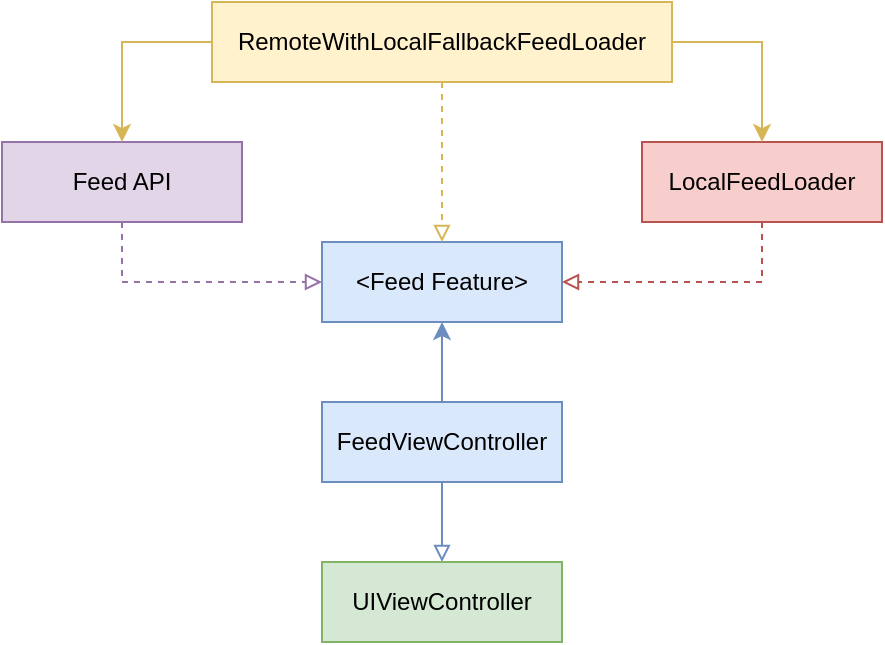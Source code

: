 <mxfile version="23.0.2" type="device">
  <diagram name="Page-1" id="4CBD3VnwQWzehkJw3ZWx">
    <mxGraphModel dx="493" dy="502" grid="1" gridSize="10" guides="1" tooltips="1" connect="1" arrows="1" fold="1" page="1" pageScale="1" pageWidth="850" pageHeight="1100" math="0" shadow="0">
      <root>
        <mxCell id="0" />
        <mxCell id="1" parent="0" />
        <mxCell id="JwGnKno2hkkxg9hwM9Cn-3" style="edgeStyle=orthogonalEdgeStyle;rounded=0;orthogonalLoop=1;jettySize=auto;html=1;entryX=0.5;entryY=0;entryDx=0;entryDy=0;endArrow=block;endFill=0;fillColor=#dae8fc;strokeColor=#6c8ebf;" parent="1" source="JwGnKno2hkkxg9hwM9Cn-1" target="JwGnKno2hkkxg9hwM9Cn-2" edge="1">
          <mxGeometry relative="1" as="geometry" />
        </mxCell>
        <mxCell id="JwGnKno2hkkxg9hwM9Cn-6" style="edgeStyle=orthogonalEdgeStyle;rounded=0;orthogonalLoop=1;jettySize=auto;html=1;entryX=0.5;entryY=1;entryDx=0;entryDy=0;fillColor=#dae8fc;strokeColor=#6c8ebf;" parent="1" source="JwGnKno2hkkxg9hwM9Cn-1" target="JwGnKno2hkkxg9hwM9Cn-4" edge="1">
          <mxGeometry relative="1" as="geometry" />
        </mxCell>
        <mxCell id="JwGnKno2hkkxg9hwM9Cn-1" value="FeedViewController" style="rounded=0;whiteSpace=wrap;html=1;fillColor=#dae8fc;strokeColor=#6c8ebf;" parent="1" vertex="1">
          <mxGeometry x="360" y="400" width="120" height="40" as="geometry" />
        </mxCell>
        <mxCell id="JwGnKno2hkkxg9hwM9Cn-2" value="UIViewController" style="rounded=0;whiteSpace=wrap;html=1;fillColor=#d5e8d4;strokeColor=#82b366;" parent="1" vertex="1">
          <mxGeometry x="360" y="480" width="120" height="40" as="geometry" />
        </mxCell>
        <mxCell id="JwGnKno2hkkxg9hwM9Cn-4" value="&amp;lt;Feed Feature&amp;gt;" style="rounded=0;whiteSpace=wrap;html=1;fillColor=#dae8fc;strokeColor=#6c8ebf;" parent="1" vertex="1">
          <mxGeometry x="360" y="320" width="120" height="40" as="geometry" />
        </mxCell>
        <mxCell id="JwGnKno2hkkxg9hwM9Cn-10" style="edgeStyle=orthogonalEdgeStyle;rounded=0;orthogonalLoop=1;jettySize=auto;html=1;entryX=0;entryY=0.5;entryDx=0;entryDy=0;dashed=1;endArrow=block;endFill=0;fillColor=#e1d5e7;strokeColor=#9673a6;exitX=0.5;exitY=1;exitDx=0;exitDy=0;" parent="1" source="JwGnKno2hkkxg9hwM9Cn-9" target="JwGnKno2hkkxg9hwM9Cn-4" edge="1">
          <mxGeometry relative="1" as="geometry" />
        </mxCell>
        <mxCell id="JwGnKno2hkkxg9hwM9Cn-9" value="Feed API" style="rounded=0;whiteSpace=wrap;html=1;fillColor=#e1d5e7;strokeColor=#9673a6;" parent="1" vertex="1">
          <mxGeometry x="200" y="270" width="120" height="40" as="geometry" />
        </mxCell>
        <mxCell id="JwGnKno2hkkxg9hwM9Cn-12" value="LocalFeedLoader" style="rounded=0;whiteSpace=wrap;html=1;fillColor=#f8cecc;strokeColor=#b85450;" parent="1" vertex="1">
          <mxGeometry x="520" y="270" width="120" height="40" as="geometry" />
        </mxCell>
        <mxCell id="JwGnKno2hkkxg9hwM9Cn-13" style="edgeStyle=orthogonalEdgeStyle;rounded=0;orthogonalLoop=1;jettySize=auto;html=1;entryX=1;entryY=0.5;entryDx=0;entryDy=0;dashed=1;endArrow=block;endFill=0;fillColor=#f8cecc;strokeColor=#b85450;exitX=0.5;exitY=1;exitDx=0;exitDy=0;" parent="1" source="JwGnKno2hkkxg9hwM9Cn-12" target="JwGnKno2hkkxg9hwM9Cn-4" edge="1">
          <mxGeometry relative="1" as="geometry">
            <mxPoint x="680" y="330" as="targetPoint" />
          </mxGeometry>
        </mxCell>
        <mxCell id="JwGnKno2hkkxg9hwM9Cn-15" style="edgeStyle=orthogonalEdgeStyle;rounded=0;orthogonalLoop=1;jettySize=auto;html=1;entryX=0.5;entryY=0;entryDx=0;entryDy=0;exitX=0;exitY=0.5;exitDx=0;exitDy=0;fillColor=#fff2cc;strokeColor=#d6b656;" parent="1" source="JwGnKno2hkkxg9hwM9Cn-14" target="JwGnKno2hkkxg9hwM9Cn-9" edge="1">
          <mxGeometry relative="1" as="geometry" />
        </mxCell>
        <mxCell id="JwGnKno2hkkxg9hwM9Cn-16" style="edgeStyle=orthogonalEdgeStyle;rounded=0;orthogonalLoop=1;jettySize=auto;html=1;entryX=0.5;entryY=0;entryDx=0;entryDy=0;exitX=1;exitY=0.5;exitDx=0;exitDy=0;fillColor=#fff2cc;strokeColor=#d6b656;" parent="1" source="JwGnKno2hkkxg9hwM9Cn-14" target="JwGnKno2hkkxg9hwM9Cn-12" edge="1">
          <mxGeometry relative="1" as="geometry" />
        </mxCell>
        <mxCell id="JwGnKno2hkkxg9hwM9Cn-17" style="edgeStyle=orthogonalEdgeStyle;rounded=0;orthogonalLoop=1;jettySize=auto;html=1;fillColor=#fff2cc;strokeColor=#d6b656;endArrow=block;endFill=0;dashed=1;" parent="1" source="JwGnKno2hkkxg9hwM9Cn-14" target="JwGnKno2hkkxg9hwM9Cn-4" edge="1">
          <mxGeometry relative="1" as="geometry" />
        </mxCell>
        <mxCell id="JwGnKno2hkkxg9hwM9Cn-14" value="RemoteWithLocalFallbackFeedLoader" style="rounded=0;whiteSpace=wrap;html=1;fillColor=#fff2cc;strokeColor=#d6b656;" parent="1" vertex="1">
          <mxGeometry x="305" y="200" width="230" height="40" as="geometry" />
        </mxCell>
      </root>
    </mxGraphModel>
  </diagram>
</mxfile>
